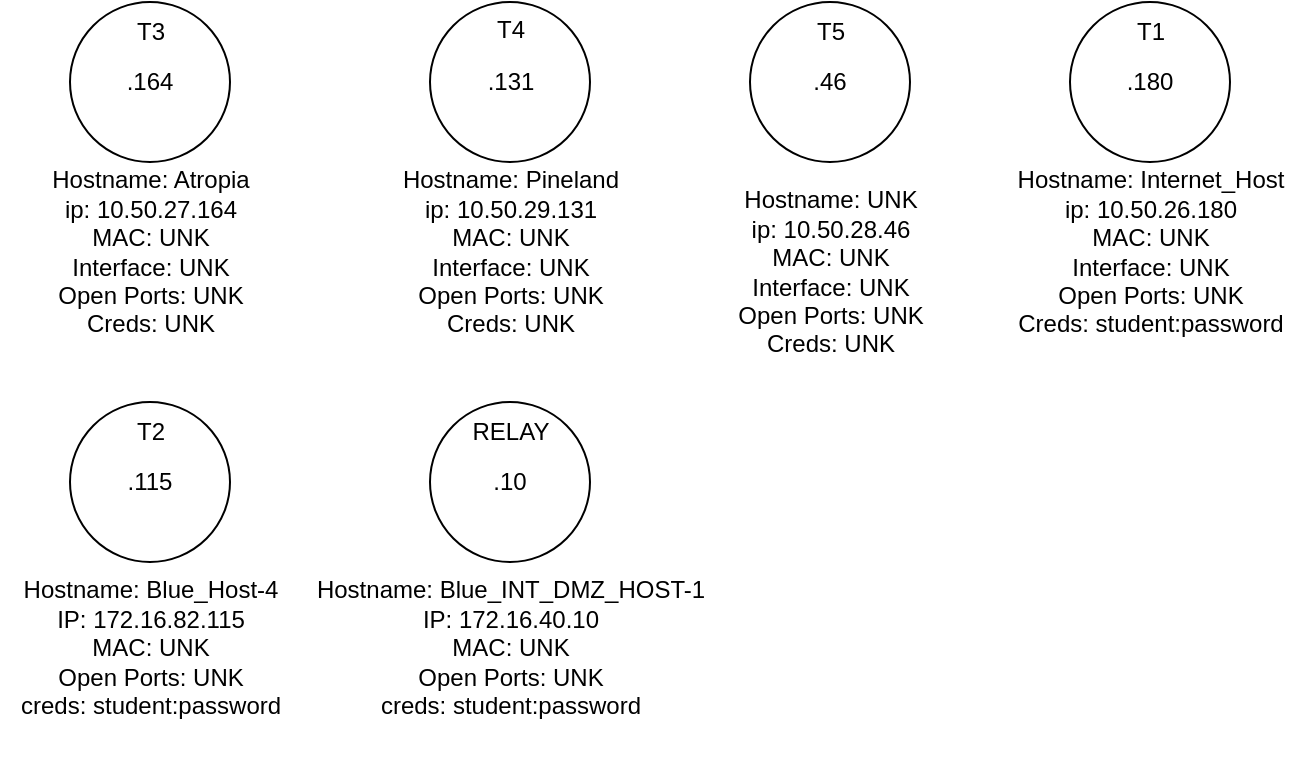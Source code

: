 <mxfile version="25.0.3">
  <diagram name="Page-1" id="jiiQhXlAMz92_uCKhO34">
    <mxGraphModel dx="1434" dy="822" grid="1" gridSize="10" guides="1" tooltips="1" connect="1" arrows="1" fold="1" page="1" pageScale="1" pageWidth="850" pageHeight="1100" math="0" shadow="0">
      <root>
        <mxCell id="0" />
        <mxCell id="1" parent="0" />
        <mxCell id="V7bFDbgL-2ccECLvx8o4-1" value=".164" style="ellipse;whiteSpace=wrap;html=1;aspect=fixed;" vertex="1" parent="1">
          <mxGeometry x="70" y="90" width="80" height="80" as="geometry" />
        </mxCell>
        <mxCell id="V7bFDbgL-2ccECLvx8o4-2" value="" style="ellipse;whiteSpace=wrap;html=1;aspect=fixed;" vertex="1" parent="1">
          <mxGeometry x="250" y="90" width="80" height="80" as="geometry" />
        </mxCell>
        <mxCell id="V7bFDbgL-2ccECLvx8o4-3" value=".46" style="ellipse;whiteSpace=wrap;html=1;aspect=fixed;" vertex="1" parent="1">
          <mxGeometry x="410" y="90" width="80" height="80" as="geometry" />
        </mxCell>
        <mxCell id="V7bFDbgL-2ccECLvx8o4-4" value=".180" style="ellipse;whiteSpace=wrap;html=1;aspect=fixed;" vertex="1" parent="1">
          <mxGeometry x="570" y="90" width="80" height="80" as="geometry" />
        </mxCell>
        <mxCell id="V7bFDbgL-2ccECLvx8o4-5" value="&lt;div&gt;Hostname: Atropia&lt;/div&gt;&lt;div&gt;ip: 10.50.27.164&lt;/div&gt;&lt;div&gt;MAC: UNK&lt;br&gt;&lt;/div&gt;&lt;div&gt;Interface: UNK&lt;br&gt;&lt;/div&gt;&lt;div&gt;Open Ports: UNK&lt;/div&gt;&lt;div&gt;Creds: UNK&lt;br&gt;&lt;/div&gt;" style="text;html=1;align=center;verticalAlign=middle;resizable=0;points=[];autosize=1;strokeColor=none;fillColor=none;" vertex="1" parent="1">
          <mxGeometry x="50" y="165" width="120" height="100" as="geometry" />
        </mxCell>
        <mxCell id="V7bFDbgL-2ccECLvx8o4-6" value="&lt;div&gt;Hostname: Pineland&lt;/div&gt;&lt;div&gt;ip: 10.50.29.131&lt;/div&gt;&lt;div&gt;MAC: UNK&lt;br&gt;&lt;/div&gt;&lt;div&gt;Interface: UNK&lt;br&gt;&lt;/div&gt;&lt;div&gt;Open Ports: UNK&lt;/div&gt;&lt;div&gt;Creds: UNK&lt;/div&gt;" style="text;html=1;align=center;verticalAlign=middle;resizable=0;points=[];autosize=1;strokeColor=none;fillColor=none;" vertex="1" parent="1">
          <mxGeometry x="225" y="165" width="130" height="100" as="geometry" />
        </mxCell>
        <mxCell id="V7bFDbgL-2ccECLvx8o4-7" value="&lt;div&gt;Hostname: UNK&lt;br&gt;&lt;/div&gt;&lt;div&gt;ip: 10.50.28.46&lt;br&gt;&lt;/div&gt;&lt;div&gt;MAC: UNK&lt;br&gt;&lt;/div&gt;&lt;div&gt;Interface: UNK&lt;br&gt;&lt;/div&gt;&lt;div&gt;Open Ports: UNK&lt;/div&gt;&lt;div&gt;Creds: UNK&lt;/div&gt;" style="text;html=1;align=center;verticalAlign=middle;resizable=0;points=[];autosize=1;strokeColor=none;fillColor=none;" vertex="1" parent="1">
          <mxGeometry x="390" y="175" width="120" height="100" as="geometry" />
        </mxCell>
        <mxCell id="V7bFDbgL-2ccECLvx8o4-8" value="&lt;div&gt;Hostname: Internet_Host&lt;br&gt;&lt;/div&gt;&lt;div&gt;ip: 10.50.26.180&lt;br&gt;&lt;/div&gt;&lt;div&gt;MAC: UNK&lt;br&gt;&lt;/div&gt;&lt;div&gt;Interface: UNK&lt;br&gt;&lt;/div&gt;&lt;div&gt;Open Ports: UNK&lt;/div&gt;&lt;div&gt;Creds: student:password&lt;br&gt;&lt;/div&gt;" style="text;html=1;align=center;verticalAlign=middle;resizable=0;points=[];autosize=1;strokeColor=none;fillColor=none;" vertex="1" parent="1">
          <mxGeometry x="530" y="165" width="160" height="100" as="geometry" />
        </mxCell>
        <mxCell id="V7bFDbgL-2ccECLvx8o4-9" value="T3" style="text;html=1;align=center;verticalAlign=middle;resizable=0;points=[];autosize=1;strokeColor=none;fillColor=none;" vertex="1" parent="1">
          <mxGeometry x="90" y="90" width="40" height="30" as="geometry" />
        </mxCell>
        <mxCell id="V7bFDbgL-2ccECLvx8o4-10" value=".131" style="text;html=1;align=center;verticalAlign=middle;resizable=0;points=[];autosize=1;strokeColor=none;fillColor=none;" vertex="1" parent="1">
          <mxGeometry x="265" y="115" width="50" height="30" as="geometry" />
        </mxCell>
        <mxCell id="V7bFDbgL-2ccECLvx8o4-11" value="T4" style="text;html=1;align=center;verticalAlign=middle;resizable=0;points=[];autosize=1;strokeColor=none;fillColor=none;" vertex="1" parent="1">
          <mxGeometry x="270" y="89" width="40" height="30" as="geometry" />
        </mxCell>
        <mxCell id="V7bFDbgL-2ccECLvx8o4-12" value="T5" style="text;html=1;align=center;verticalAlign=middle;resizable=0;points=[];autosize=1;strokeColor=none;fillColor=none;" vertex="1" parent="1">
          <mxGeometry x="430" y="90" width="40" height="30" as="geometry" />
        </mxCell>
        <mxCell id="V7bFDbgL-2ccECLvx8o4-13" value="T1" style="text;html=1;align=center;verticalAlign=middle;resizable=0;points=[];autosize=1;strokeColor=none;fillColor=none;" vertex="1" parent="1">
          <mxGeometry x="590" y="90" width="40" height="30" as="geometry" />
        </mxCell>
        <mxCell id="V7bFDbgL-2ccECLvx8o4-14" value=".115" style="ellipse;whiteSpace=wrap;html=1;aspect=fixed;" vertex="1" parent="1">
          <mxGeometry x="70" y="290" width="80" height="80" as="geometry" />
        </mxCell>
        <mxCell id="V7bFDbgL-2ccECLvx8o4-15" value="&lt;div&gt;Hostname: Blue_Host-4&lt;/div&gt;&lt;div&gt;IP: 172.16.82.115&lt;/div&gt;&lt;div&gt;MAC: UNK&lt;br&gt;&lt;/div&gt;&lt;div&gt;Open Ports: UNK&lt;br&gt;&lt;/div&gt;&lt;div&gt;creds: student:password&lt;/div&gt;&lt;div&gt;&lt;br&gt;&lt;/div&gt;" style="text;html=1;align=center;verticalAlign=middle;resizable=0;points=[];autosize=1;strokeColor=none;fillColor=none;" vertex="1" parent="1">
          <mxGeometry x="35" y="370" width="150" height="100" as="geometry" />
        </mxCell>
        <mxCell id="V7bFDbgL-2ccECLvx8o4-16" value="T2" style="text;html=1;align=center;verticalAlign=middle;resizable=0;points=[];autosize=1;strokeColor=none;fillColor=none;" vertex="1" parent="1">
          <mxGeometry x="90" y="290" width="40" height="30" as="geometry" />
        </mxCell>
        <mxCell id="V7bFDbgL-2ccECLvx8o4-17" value=".10" style="ellipse;whiteSpace=wrap;html=1;aspect=fixed;" vertex="1" parent="1">
          <mxGeometry x="250" y="290" width="80" height="80" as="geometry" />
        </mxCell>
        <mxCell id="V7bFDbgL-2ccECLvx8o4-18" value="RELAY" style="text;html=1;align=center;verticalAlign=middle;resizable=0;points=[];autosize=1;strokeColor=none;fillColor=none;" vertex="1" parent="1">
          <mxGeometry x="260" y="290" width="60" height="30" as="geometry" />
        </mxCell>
        <mxCell id="V7bFDbgL-2ccECLvx8o4-19" value="&lt;div&gt;Hostname: Blue_INT_DMZ_HOST-1&lt;/div&gt;&lt;div&gt;IP: 172.16.40.10&lt;/div&gt;&lt;div&gt;MAC: UNK&lt;br&gt;&lt;/div&gt;&lt;div&gt;Open Ports: UNK&lt;br&gt;&lt;/div&gt;&lt;div&gt;creds: student:password&lt;/div&gt;&lt;div&gt;&lt;br&gt;&lt;/div&gt;" style="text;html=1;align=center;verticalAlign=middle;resizable=0;points=[];autosize=1;strokeColor=none;fillColor=none;" vertex="1" parent="1">
          <mxGeometry x="180" y="370" width="220" height="100" as="geometry" />
        </mxCell>
      </root>
    </mxGraphModel>
  </diagram>
</mxfile>
